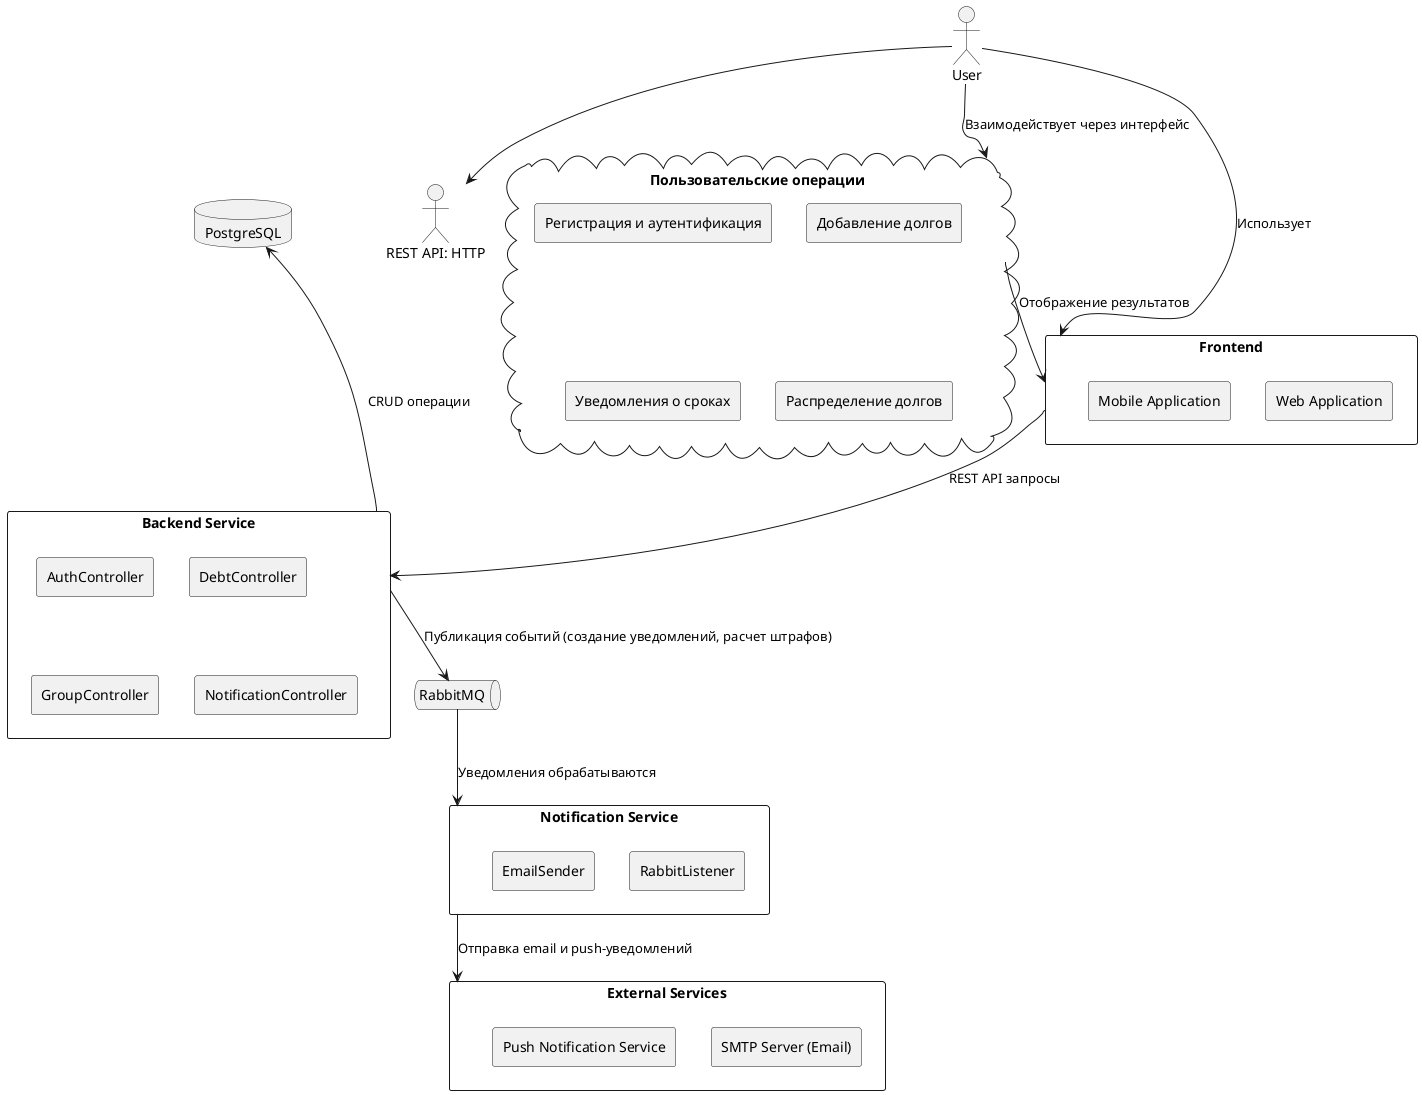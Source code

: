 @startuml
skinparam componentStyle rectangle
skinparam shadowing false

actor User as user

' ==== Клиентская часть ====
user --> "REST API: HTTP"

component "Frontend" as frontend {
    [Web Application]
    [Mobile Application]
}

user --> frontend : Использует

' ==== Серверная часть ====
component "Backend Service" as backend {
    [AuthController]
    [DebtController]
    [GroupController]
    [NotificationController]
}

frontend --> backend : REST API запросы

' ==== Очереди и события ====
queue "RabbitMQ" as rabbitmq
backend --> rabbitmq : Публикация событий (создание уведомлений, расчет штрафов)

component "Notification Service" as notification_service {
    [RabbitListener]
    [EmailSender]
}
rabbitmq --> notification_service : Уведомления обрабатываются

' ==== База данных ====
database "PostgreSQL" as db
backend --> db : CRUD операции

db -[hidden]--> backend : Схема базы данных

' ==== Внешние сервисы ====
component "External Services" as external_services {
    [SMTP Server (Email)]
    [Push Notification Service]
}
notification_service --> external_services : Отправка email и push-уведомлений

' ==== Пользовательские операции ====
cloud "Пользовательские операции" as operations {
    [Регистрация и аутентификация]
    [Добавление долгов]
    [Уведомления о сроках]
    [Распределение долгов]
}

user --> operations : Взаимодействует через интерфейс
operations --> frontend : Отображение результатов
@enduml